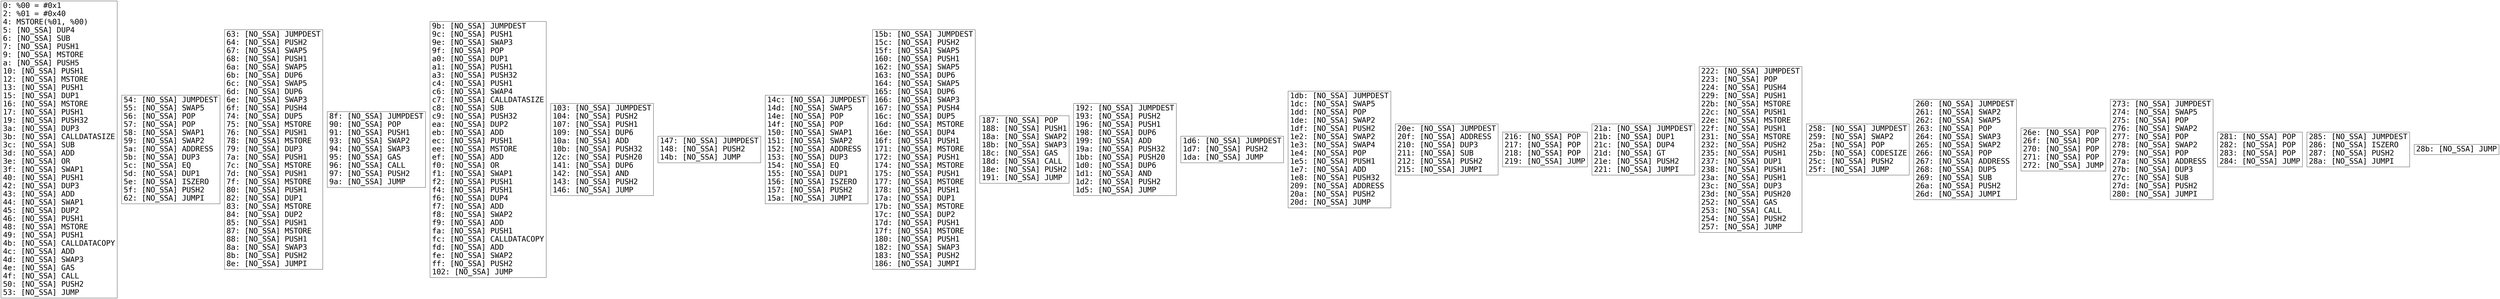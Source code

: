 digraph "graph.cfg.gv" {
	subgraph global {
		node [fontname=Courier fontsize=30.0 rank=same shape=box]
		block_0 [label="0: %00 = #0x1\l2: %01 = #0x40\l4: MSTORE(%01, %00)\l5: [NO_SSA] DUP4\l6: [NO_SSA] SUB\l7: [NO_SSA] PUSH1\l9: [NO_SSA] MSTORE\la: [NO_SSA] PUSH5\l10: [NO_SSA] PUSH1\l12: [NO_SSA] MSTORE\l13: [NO_SSA] PUSH1\l15: [NO_SSA] DUP1\l16: [NO_SSA] MSTORE\l17: [NO_SSA] PUSH1\l19: [NO_SSA] PUSH32\l3a: [NO_SSA] DUP3\l3b: [NO_SSA] CALLDATASIZE\l3c: [NO_SSA] SUB\l3d: [NO_SSA] ADD\l3e: [NO_SSA] OR\l3f: [NO_SSA] SWAP1\l40: [NO_SSA] PUSH1\l42: [NO_SSA] DUP3\l43: [NO_SSA] ADD\l44: [NO_SSA] SWAP1\l45: [NO_SSA] DUP2\l46: [NO_SSA] PUSH1\l48: [NO_SSA] MSTORE\l49: [NO_SSA] PUSH1\l4b: [NO_SSA] CALLDATACOPY\l4c: [NO_SSA] ADD\l4d: [NO_SSA] SWAP3\l4e: [NO_SSA] GAS\l4f: [NO_SSA] CALL\l50: [NO_SSA] PUSH2\l53: [NO_SSA] JUMP\l"]
		block_54 [label="54: [NO_SSA] JUMPDEST\l55: [NO_SSA] SWAP5\l56: [NO_SSA] POP\l57: [NO_SSA] POP\l58: [NO_SSA] SWAP1\l59: [NO_SSA] SWAP2\l5a: [NO_SSA] ADDRESS\l5b: [NO_SSA] DUP3\l5c: [NO_SSA] EQ\l5d: [NO_SSA] DUP1\l5e: [NO_SSA] ISZERO\l5f: [NO_SSA] PUSH2\l62: [NO_SSA] JUMPI\l"]
		block_63 [label="63: [NO_SSA] JUMPDEST\l64: [NO_SSA] PUSH2\l67: [NO_SSA] SWAP5\l68: [NO_SSA] PUSH1\l6a: [NO_SSA] SWAP5\l6b: [NO_SSA] DUP6\l6c: [NO_SSA] SWAP5\l6d: [NO_SSA] DUP6\l6e: [NO_SSA] SWAP3\l6f: [NO_SSA] PUSH4\l74: [NO_SSA] DUP5\l75: [NO_SSA] MSTORE\l76: [NO_SSA] PUSH1\l78: [NO_SSA] MSTORE\l79: [NO_SSA] DUP3\l7a: [NO_SSA] PUSH1\l7c: [NO_SSA] MSTORE\l7d: [NO_SSA] PUSH1\l7f: [NO_SSA] MSTORE\l80: [NO_SSA] PUSH1\l82: [NO_SSA] DUP1\l83: [NO_SSA] MSTORE\l84: [NO_SSA] DUP2\l85: [NO_SSA] PUSH1\l87: [NO_SSA] MSTORE\l88: [NO_SSA] PUSH1\l8a: [NO_SSA] SWAP3\l8b: [NO_SSA] PUSH2\l8e: [NO_SSA] JUMPI\l"]
		block_8f [label="8f: [NO_SSA] JUMPDEST\l90: [NO_SSA] POP\l91: [NO_SSA] PUSH1\l93: [NO_SSA] SWAP2\l94: [NO_SSA] SWAP3\l95: [NO_SSA] GAS\l96: [NO_SSA] CALL\l97: [NO_SSA] PUSH2\l9a: [NO_SSA] JUMP\l"]
		block_9b [label="9b: [NO_SSA] JUMPDEST\l9c: [NO_SSA] PUSH1\l9e: [NO_SSA] SWAP3\l9f: [NO_SSA] POP\la0: [NO_SSA] DUP1\la1: [NO_SSA] PUSH1\la3: [NO_SSA] PUSH32\lc4: [NO_SSA] PUSH1\lc6: [NO_SSA] SWAP4\lc7: [NO_SSA] CALLDATASIZE\lc8: [NO_SSA] SUB\lc9: [NO_SSA] PUSH32\lea: [NO_SSA] DUP2\leb: [NO_SSA] ADD\lec: [NO_SSA] PUSH1\lee: [NO_SSA] MSTORE\lef: [NO_SSA] ADD\lf0: [NO_SSA] OR\lf1: [NO_SSA] SWAP1\lf2: [NO_SSA] PUSH1\lf4: [NO_SSA] PUSH1\lf6: [NO_SSA] DUP4\lf7: [NO_SSA] ADD\lf8: [NO_SSA] SWAP2\lf9: [NO_SSA] ADD\lfa: [NO_SSA] PUSH1\lfc: [NO_SSA] CALLDATACOPY\lfd: [NO_SSA] ADD\lfe: [NO_SSA] SWAP2\lff: [NO_SSA] PUSH2\l102: [NO_SSA] JUMP\l"]
		block_103 [label="103: [NO_SSA] JUMPDEST\l104: [NO_SSA] PUSH2\l107: [NO_SSA] PUSH1\l109: [NO_SSA] DUP6\l10a: [NO_SSA] ADD\l10b: [NO_SSA] PUSH32\l12c: [NO_SSA] PUSH20\l141: [NO_SSA] DUP6\l142: [NO_SSA] AND\l143: [NO_SSA] PUSH2\l146: [NO_SSA] JUMP\l"]
		block_147 [label="147: [NO_SSA] JUMPDEST\l148: [NO_SSA] PUSH2\l14b: [NO_SSA] JUMP\l"]
		block_14c [label="14c: [NO_SSA] JUMPDEST\l14d: [NO_SSA] SWAP5\l14e: [NO_SSA] POP\l14f: [NO_SSA] POP\l150: [NO_SSA] SWAP1\l151: [NO_SSA] SWAP2\l152: [NO_SSA] ADDRESS\l153: [NO_SSA] DUP3\l154: [NO_SSA] EQ\l155: [NO_SSA] DUP1\l156: [NO_SSA] ISZERO\l157: [NO_SSA] PUSH2\l15a: [NO_SSA] JUMPI\l"]
		block_15b [label="15b: [NO_SSA] JUMPDEST\l15c: [NO_SSA] PUSH2\l15f: [NO_SSA] SWAP5\l160: [NO_SSA] PUSH1\l162: [NO_SSA] SWAP5\l163: [NO_SSA] DUP6\l164: [NO_SSA] SWAP5\l165: [NO_SSA] DUP6\l166: [NO_SSA] SWAP3\l167: [NO_SSA] PUSH4\l16c: [NO_SSA] DUP5\l16d: [NO_SSA] MSTORE\l16e: [NO_SSA] DUP4\l16f: [NO_SSA] PUSH1\l171: [NO_SSA] MSTORE\l172: [NO_SSA] PUSH1\l174: [NO_SSA] MSTORE\l175: [NO_SSA] PUSH1\l177: [NO_SSA] MSTORE\l178: [NO_SSA] PUSH1\l17a: [NO_SSA] DUP1\l17b: [NO_SSA] MSTORE\l17c: [NO_SSA] DUP2\l17d: [NO_SSA] PUSH1\l17f: [NO_SSA] MSTORE\l180: [NO_SSA] PUSH1\l182: [NO_SSA] SWAP3\l183: [NO_SSA] PUSH2\l186: [NO_SSA] JUMPI\l"]
		block_187 [label="187: [NO_SSA] POP\l188: [NO_SSA] PUSH1\l18a: [NO_SSA] SWAP2\l18b: [NO_SSA] SWAP3\l18c: [NO_SSA] GAS\l18d: [NO_SSA] CALL\l18e: [NO_SSA] PUSH2\l191: [NO_SSA] JUMP\l"]
		block_192 [label="192: [NO_SSA] JUMPDEST\l193: [NO_SSA] PUSH2\l196: [NO_SSA] PUSH1\l198: [NO_SSA] DUP6\l199: [NO_SSA] ADD\l19a: [NO_SSA] PUSH32\l1bb: [NO_SSA] PUSH20\l1d0: [NO_SSA] DUP6\l1d1: [NO_SSA] AND\l1d2: [NO_SSA] PUSH2\l1d5: [NO_SSA] JUMP\l"]
		block_1d6 [label="1d6: [NO_SSA] JUMPDEST\l1d7: [NO_SSA] PUSH2\l1da: [NO_SSA] JUMP\l"]
		block_1db [label="1db: [NO_SSA] JUMPDEST\l1dc: [NO_SSA] SWAP5\l1dd: [NO_SSA] POP\l1de: [NO_SSA] SWAP2\l1df: [NO_SSA] PUSH2\l1e2: [NO_SSA] SWAP2\l1e3: [NO_SSA] SWAP4\l1e4: [NO_SSA] POP\l1e5: [NO_SSA] PUSH1\l1e7: [NO_SSA] ADD\l1e8: [NO_SSA] PUSH32\l209: [NO_SSA] ADDRESS\l20a: [NO_SSA] PUSH2\l20d: [NO_SSA] JUMP\l"]
		block_20e [label="20e: [NO_SSA] JUMPDEST\l20f: [NO_SSA] ADDRESS\l210: [NO_SSA] DUP3\l211: [NO_SSA] SUB\l212: [NO_SSA] PUSH2\l215: [NO_SSA] JUMPI\l"]
		block_216 [label="216: [NO_SSA] POP\l217: [NO_SSA] POP\l218: [NO_SSA] POP\l219: [NO_SSA] JUMP\l"]
		block_21a [label="21a: [NO_SSA] JUMPDEST\l21b: [NO_SSA] DUP1\l21c: [NO_SSA] DUP4\l21d: [NO_SSA] GT\l21e: [NO_SSA] PUSH2\l221: [NO_SSA] JUMPI\l"]
		block_222 [label="222: [NO_SSA] JUMPDEST\l223: [NO_SSA] POP\l224: [NO_SSA] PUSH4\l229: [NO_SSA] PUSH1\l22b: [NO_SSA] MSTORE\l22c: [NO_SSA] PUSH1\l22e: [NO_SSA] MSTORE\l22f: [NO_SSA] PUSH1\l231: [NO_SSA] MSTORE\l232: [NO_SSA] PUSH2\l235: [NO_SSA] PUSH1\l237: [NO_SSA] DUP1\l238: [NO_SSA] PUSH1\l23a: [NO_SSA] PUSH1\l23c: [NO_SSA] DUP3\l23d: [NO_SSA] PUSH20\l252: [NO_SSA] GAS\l253: [NO_SSA] CALL\l254: [NO_SSA] PUSH2\l257: [NO_SSA] JUMP\l"]
		block_258 [label="258: [NO_SSA] JUMPDEST\l259: [NO_SSA] SWAP2\l25a: [NO_SSA] POP\l25b: [NO_SSA] CODESIZE\l25c: [NO_SSA] PUSH2\l25f: [NO_SSA] JUMP\l"]
		block_260 [label="260: [NO_SSA] JUMPDEST\l261: [NO_SSA] SWAP2\l262: [NO_SSA] SWAP5\l263: [NO_SSA] POP\l264: [NO_SSA] SWAP3\l265: [NO_SSA] SWAP2\l266: [NO_SSA] POP\l267: [NO_SSA] ADDRESS\l268: [NO_SSA] DUP5\l269: [NO_SSA] SUB\l26a: [NO_SSA] PUSH2\l26d: [NO_SSA] JUMPI\l"]
		block_26e [label="26e: [NO_SSA] POP\l26f: [NO_SSA] POP\l270: [NO_SSA] POP\l271: [NO_SSA] POP\l272: [NO_SSA] JUMP\l"]
		block_273 [label="273: [NO_SSA] JUMPDEST\l274: [NO_SSA] SWAP5\l275: [NO_SSA] POP\l276: [NO_SSA] SWAP2\l277: [NO_SSA] POP\l278: [NO_SSA] SWAP2\l279: [NO_SSA] POP\l27a: [NO_SSA] ADDRESS\l27b: [NO_SSA] DUP3\l27c: [NO_SSA] SUB\l27d: [NO_SSA] PUSH2\l280: [NO_SSA] JUMPI\l"]
		block_281 [label="281: [NO_SSA] POP\l282: [NO_SSA] POP\l283: [NO_SSA] POP\l284: [NO_SSA] JUMP\l"]
		block_285 [label="285: [NO_SSA] JUMPDEST\l286: [NO_SSA] ISZERO\l287: [NO_SSA] PUSH2\l28a: [NO_SSA] JUMPI\l"]
		block_28b [label="28b: [NO_SSA] JUMP\l"]
	}
}
